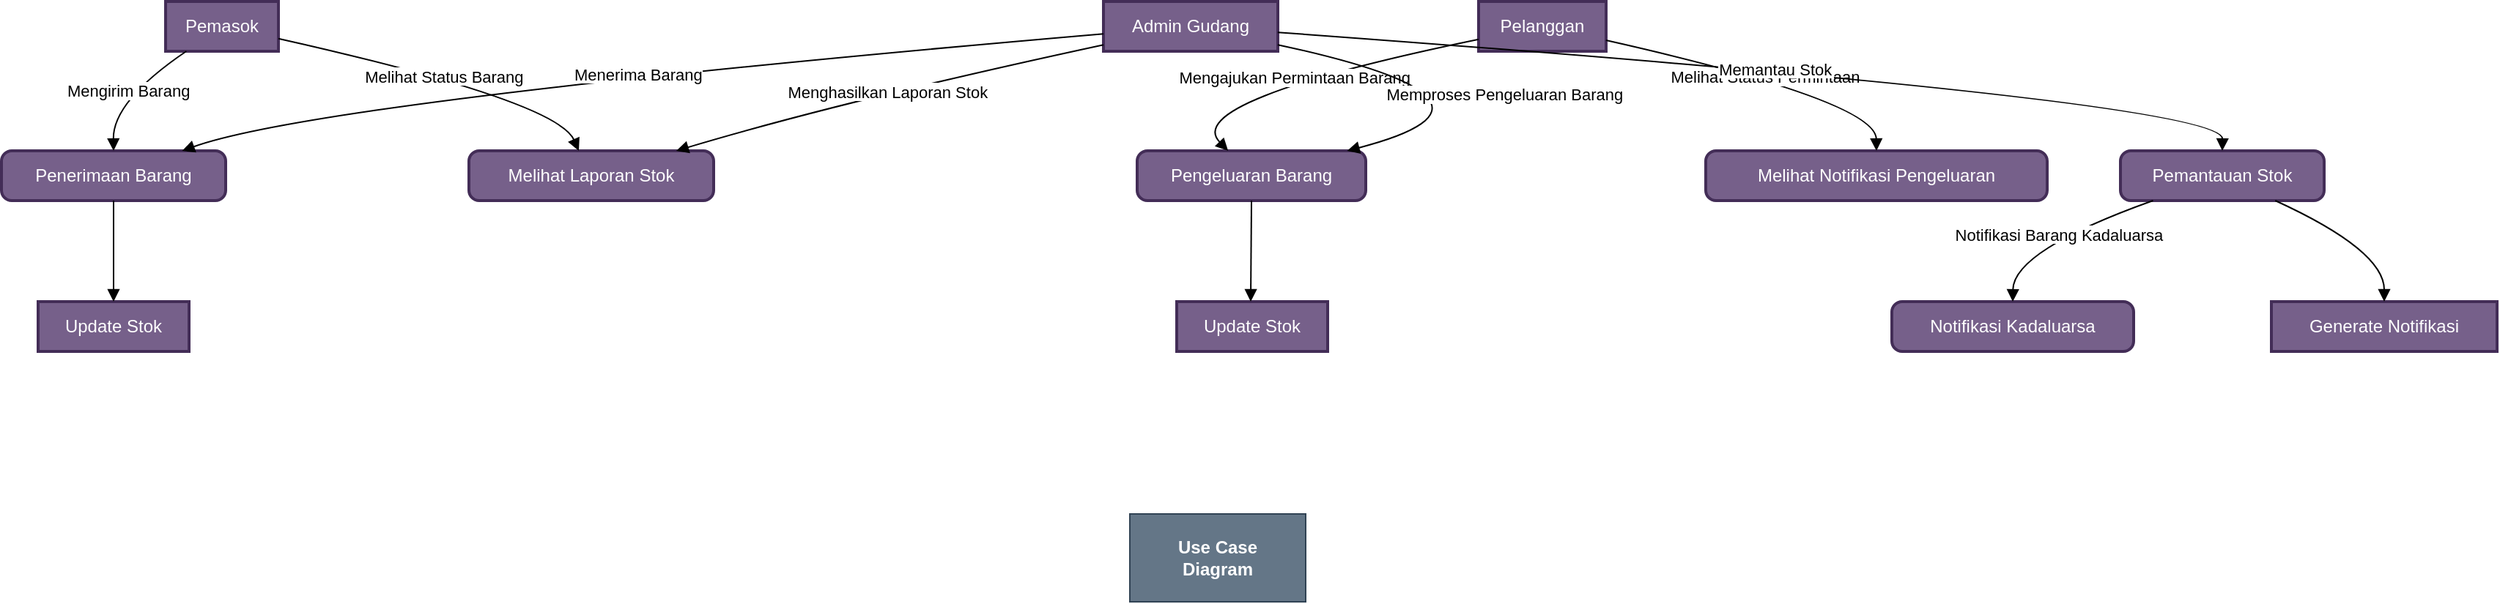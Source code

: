 <mxfile version="24.7.17">
  <diagram id="GfgikhJVdEBlfV5p-5aC" name="USE CASE">
    <mxGraphModel dx="1034" dy="454" grid="1" gridSize="10" guides="1" tooltips="1" connect="1" arrows="1" fold="1" page="1" pageScale="1" pageWidth="850" pageHeight="1100" math="0" shadow="0">
      <root>
        <mxCell id="0" />
        <mxCell id="1" parent="0" />
        <mxCell id="Cj3SxONcT0Dg2EkIrwaK-1" value="Pemasok" style="whiteSpace=wrap;strokeWidth=2;fillColor=#76608a;fontColor=#ffffff;strokeColor=#432D57;" parent="1" vertex="1">
          <mxGeometry x="132" y="20" width="77" height="34" as="geometry" />
        </mxCell>
        <mxCell id="Cj3SxONcT0Dg2EkIrwaK-2" value="Penerimaan Barang" style="rounded=1;absoluteArcSize=1;arcSize=14;whiteSpace=wrap;strokeWidth=2;fillColor=#76608a;fontColor=#ffffff;strokeColor=#432D57;" parent="1" vertex="1">
          <mxGeometry x="20" y="122" width="153" height="34" as="geometry" />
        </mxCell>
        <mxCell id="Cj3SxONcT0Dg2EkIrwaK-3" value="Melihat Laporan Stok" style="rounded=1;absoluteArcSize=1;arcSize=14;whiteSpace=wrap;strokeWidth=2;fillColor=#76608a;fontColor=#ffffff;strokeColor=#432D57;" parent="1" vertex="1">
          <mxGeometry x="339" y="122" width="167" height="34" as="geometry" />
        </mxCell>
        <mxCell id="Cj3SxONcT0Dg2EkIrwaK-4" value="Pelanggan" style="whiteSpace=wrap;strokeWidth=2;fillColor=#76608a;fontColor=#ffffff;strokeColor=#432D57;" parent="1" vertex="1">
          <mxGeometry x="1028" y="20" width="87" height="34" as="geometry" />
        </mxCell>
        <mxCell id="Cj3SxONcT0Dg2EkIrwaK-5" value="Pengeluaran Barang" style="rounded=1;absoluteArcSize=1;arcSize=14;whiteSpace=wrap;strokeWidth=2;fillColor=#76608a;fontColor=#ffffff;strokeColor=#432D57;" parent="1" vertex="1">
          <mxGeometry x="795" y="122" width="156" height="34" as="geometry" />
        </mxCell>
        <mxCell id="Cj3SxONcT0Dg2EkIrwaK-6" value="Melihat Notifikasi Pengeluaran" style="rounded=1;absoluteArcSize=1;arcSize=14;whiteSpace=wrap;strokeWidth=2;fillColor=#76608a;fontColor=#ffffff;strokeColor=#432D57;" parent="1" vertex="1">
          <mxGeometry x="1183" y="122" width="233" height="34" as="geometry" />
        </mxCell>
        <mxCell id="Cj3SxONcT0Dg2EkIrwaK-7" value="Admin Gudang" style="whiteSpace=wrap;strokeWidth=2;fillColor=#76608a;fontColor=#ffffff;strokeColor=#432D57;" parent="1" vertex="1">
          <mxGeometry x="772" y="20" width="119" height="34" as="geometry" />
        </mxCell>
        <mxCell id="Cj3SxONcT0Dg2EkIrwaK-8" value="Pemantauan Stok" style="rounded=1;absoluteArcSize=1;arcSize=14;whiteSpace=wrap;strokeWidth=2;fillColor=#76608a;fontColor=#ffffff;strokeColor=#432D57;" parent="1" vertex="1">
          <mxGeometry x="1466" y="122" width="139" height="34" as="geometry" />
        </mxCell>
        <mxCell id="Cj3SxONcT0Dg2EkIrwaK-9" value="Notifikasi Kadaluarsa" style="rounded=1;absoluteArcSize=1;arcSize=14;whiteSpace=wrap;strokeWidth=2;fillColor=#76608a;fontColor=#ffffff;strokeColor=#432D57;" parent="1" vertex="1">
          <mxGeometry x="1310" y="225" width="165" height="34" as="geometry" />
        </mxCell>
        <mxCell id="Cj3SxONcT0Dg2EkIrwaK-10" value="Update Stok" style="whiteSpace=wrap;strokeWidth=2;fillColor=#76608a;fontColor=#ffffff;strokeColor=#432D57;" parent="1" vertex="1">
          <mxGeometry x="45" y="225" width="103" height="34" as="geometry" />
        </mxCell>
        <mxCell id="Cj3SxONcT0Dg2EkIrwaK-11" value="Update Stok" style="whiteSpace=wrap;strokeWidth=2;fillColor=#76608a;fontColor=#ffffff;strokeColor=#432D57;" parent="1" vertex="1">
          <mxGeometry x="822" y="225" width="103" height="34" as="geometry" />
        </mxCell>
        <mxCell id="Cj3SxONcT0Dg2EkIrwaK-12" value="Generate Notifikasi" style="whiteSpace=wrap;strokeWidth=2;fillColor=#76608a;fontColor=#ffffff;strokeColor=#432D57;" parent="1" vertex="1">
          <mxGeometry x="1569" y="225" width="154" height="34" as="geometry" />
        </mxCell>
        <mxCell id="Cj3SxONcT0Dg2EkIrwaK-13" value="Mengirim Barang" style="curved=1;startArrow=none;endArrow=block;exitX=0.19;exitY=0.99;entryX=0.5;entryY=0.01;rounded=0;" parent="1" source="Cj3SxONcT0Dg2EkIrwaK-1" target="Cj3SxONcT0Dg2EkIrwaK-2" edge="1">
          <mxGeometry relative="1" as="geometry">
            <Array as="points">
              <mxPoint x="96" y="88" />
            </Array>
          </mxGeometry>
        </mxCell>
        <mxCell id="Cj3SxONcT0Dg2EkIrwaK-14" value="Melihat Status Barang" style="curved=1;startArrow=none;endArrow=block;exitX=1.01;exitY=0.75;entryX=0.45;entryY=0.01;rounded=0;" parent="1" source="Cj3SxONcT0Dg2EkIrwaK-1" target="Cj3SxONcT0Dg2EkIrwaK-3" edge="1">
          <mxGeometry relative="1" as="geometry">
            <Array as="points">
              <mxPoint x="399" y="88" />
            </Array>
          </mxGeometry>
        </mxCell>
        <mxCell id="Cj3SxONcT0Dg2EkIrwaK-15" value="Mengajukan Permintaan Barang" style="curved=1;startArrow=none;endArrow=block;exitX=0;exitY=0.76;entryX=0.4;entryY=0.01;rounded=0;" parent="1" source="Cj3SxONcT0Dg2EkIrwaK-4" target="Cj3SxONcT0Dg2EkIrwaK-5" edge="1">
          <mxGeometry relative="1" as="geometry">
            <Array as="points">
              <mxPoint x="824" y="88" />
            </Array>
          </mxGeometry>
        </mxCell>
        <mxCell id="Cj3SxONcT0Dg2EkIrwaK-16" value="Melihat Status Permintaan" style="curved=1;startArrow=none;endArrow=block;exitX=1;exitY=0.78;entryX=0.5;entryY=0.01;rounded=0;" parent="1" source="Cj3SxONcT0Dg2EkIrwaK-4" target="Cj3SxONcT0Dg2EkIrwaK-6" edge="1">
          <mxGeometry relative="1" as="geometry">
            <Array as="points">
              <mxPoint x="1299" y="88" />
            </Array>
          </mxGeometry>
        </mxCell>
        <mxCell id="Cj3SxONcT0Dg2EkIrwaK-17" value="Menerima Barang" style="curved=1;startArrow=none;endArrow=block;exitX=0;exitY=0.65;entryX=0.8;entryY=0.01;rounded=0;" parent="1" source="Cj3SxONcT0Dg2EkIrwaK-7" target="Cj3SxONcT0Dg2EkIrwaK-2" edge="1">
          <mxGeometry relative="1" as="geometry">
            <Array as="points">
              <mxPoint x="238" y="88" />
            </Array>
          </mxGeometry>
        </mxCell>
        <mxCell id="Cj3SxONcT0Dg2EkIrwaK-18" value="Memproses Pengeluaran Barang" style="curved=1;startArrow=none;endArrow=block;exitX=1;exitY=0.87;entryX=0.91;entryY=0.01;rounded=0;" parent="1" source="Cj3SxONcT0Dg2EkIrwaK-7" target="Cj3SxONcT0Dg2EkIrwaK-5" edge="1">
          <mxGeometry relative="1" as="geometry">
            <Array as="points">
              <mxPoint x="1069" y="88" />
            </Array>
          </mxGeometry>
        </mxCell>
        <mxCell id="Cj3SxONcT0Dg2EkIrwaK-19" value="Memantau Stok" style="curved=1;startArrow=none;endArrow=block;exitX=1;exitY=0.62;entryX=0.5;entryY=0.01;rounded=0;" parent="1" source="Cj3SxONcT0Dg2EkIrwaK-7" target="Cj3SxONcT0Dg2EkIrwaK-8" edge="1">
          <mxGeometry relative="1" as="geometry">
            <Array as="points">
              <mxPoint x="1536" y="88" />
            </Array>
          </mxGeometry>
        </mxCell>
        <mxCell id="Cj3SxONcT0Dg2EkIrwaK-20" value="Menghasilkan Laporan Stok" style="curved=1;startArrow=none;endArrow=block;exitX=0;exitY=0.87;entryX=0.84;entryY=0.01;rounded=0;" parent="1" source="Cj3SxONcT0Dg2EkIrwaK-7" target="Cj3SxONcT0Dg2EkIrwaK-3" edge="1">
          <mxGeometry relative="1" as="geometry">
            <Array as="points">
              <mxPoint x="594" y="88" />
            </Array>
          </mxGeometry>
        </mxCell>
        <mxCell id="Cj3SxONcT0Dg2EkIrwaK-21" value="Notifikasi Barang Kadaluarsa" style="curved=1;startArrow=none;endArrow=block;exitX=0.16;exitY=1;entryX=0.5;entryY=-0.01;rounded=0;" parent="1" source="Cj3SxONcT0Dg2EkIrwaK-8" target="Cj3SxONcT0Dg2EkIrwaK-9" edge="1">
          <mxGeometry relative="1" as="geometry">
            <Array as="points">
              <mxPoint x="1393" y="190" />
            </Array>
          </mxGeometry>
        </mxCell>
        <mxCell id="Cj3SxONcT0Dg2EkIrwaK-22" value="" style="curved=1;startArrow=none;endArrow=block;exitX=0.5;exitY=1;entryX=0.5;entryY=-0.01;rounded=0;" parent="1" source="Cj3SxONcT0Dg2EkIrwaK-2" target="Cj3SxONcT0Dg2EkIrwaK-10" edge="1">
          <mxGeometry relative="1" as="geometry">
            <Array as="points" />
          </mxGeometry>
        </mxCell>
        <mxCell id="Cj3SxONcT0Dg2EkIrwaK-23" value="" style="curved=1;startArrow=none;endArrow=block;exitX=0.5;exitY=1;entryX=0.49;entryY=-0.01;rounded=0;" parent="1" source="Cj3SxONcT0Dg2EkIrwaK-5" target="Cj3SxONcT0Dg2EkIrwaK-11" edge="1">
          <mxGeometry relative="1" as="geometry">
            <Array as="points" />
          </mxGeometry>
        </mxCell>
        <mxCell id="Cj3SxONcT0Dg2EkIrwaK-24" value="" style="curved=1;startArrow=none;endArrow=block;exitX=0.76;exitY=1;entryX=0.5;entryY=-0.01;rounded=0;" parent="1" source="Cj3SxONcT0Dg2EkIrwaK-8" target="Cj3SxONcT0Dg2EkIrwaK-12" edge="1">
          <mxGeometry relative="1" as="geometry">
            <Array as="points">
              <mxPoint x="1646" y="190" />
            </Array>
          </mxGeometry>
        </mxCell>
        <mxCell id="Sq2gMJRMpQM6Te6IvnWh-1" value="&lt;b&gt;Use Case&lt;/b&gt;&lt;div&gt;&lt;b&gt;Diagram&lt;/b&gt;&lt;/div&gt;" style="whiteSpace=wrap;html=1;fillColor=#647687;fontColor=#ffffff;strokeColor=#314354;" parent="1" vertex="1">
          <mxGeometry x="790" y="370" width="120" height="60" as="geometry" />
        </mxCell>
      </root>
    </mxGraphModel>
  </diagram>
</mxfile>

